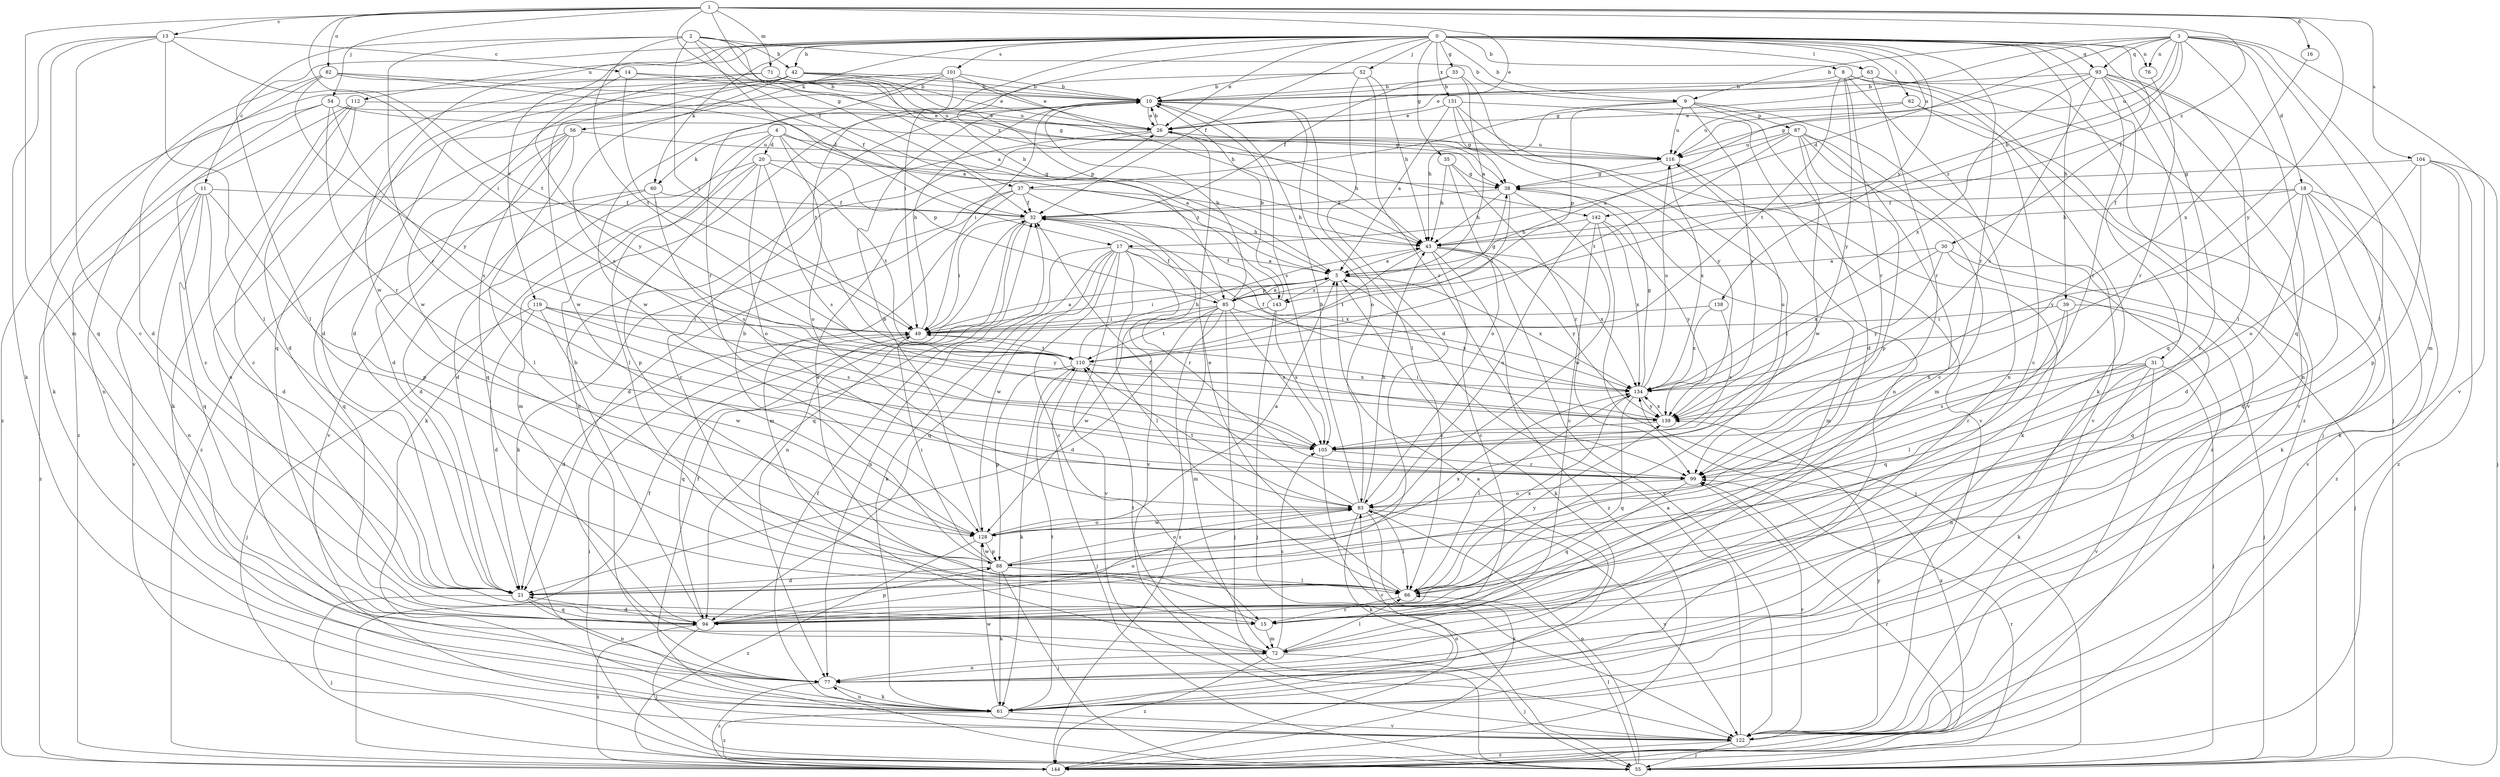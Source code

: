 strict digraph  {
0;
1;
2;
3;
4;
5;
8;
9;
10;
11;
13;
14;
15;
16;
17;
18;
20;
21;
26;
30;
31;
32;
33;
35;
37;
38;
39;
42;
43;
49;
52;
54;
55;
56;
60;
61;
62;
63;
66;
71;
72;
76;
77;
82;
83;
85;
87;
88;
93;
94;
99;
101;
104;
105;
110;
112;
116;
119;
122;
128;
131;
134;
138;
139;
142;
143;
144;
0 -> 8  [label=b];
0 -> 9  [label=b];
0 -> 11  [label=c];
0 -> 26  [label=e];
0 -> 30  [label=f];
0 -> 31  [label=f];
0 -> 32  [label=f];
0 -> 33  [label=g];
0 -> 35  [label=g];
0 -> 39  [label=h];
0 -> 42  [label=h];
0 -> 49  [label=i];
0 -> 52  [label=j];
0 -> 56  [label=k];
0 -> 60  [label=k];
0 -> 62  [label=l];
0 -> 63  [label=l];
0 -> 66  [label=l];
0 -> 76  [label=n];
0 -> 85  [label=p];
0 -> 93  [label=q];
0 -> 99  [label=r];
0 -> 101  [label=s];
0 -> 112  [label=u];
0 -> 116  [label=u];
0 -> 119  [label=v];
0 -> 128  [label=w];
0 -> 131  [label=x];
0 -> 138  [label=y];
1 -> 13  [label=c];
1 -> 16  [label=d];
1 -> 26  [label=e];
1 -> 32  [label=f];
1 -> 37  [label=g];
1 -> 54  [label=j];
1 -> 71  [label=m];
1 -> 72  [label=m];
1 -> 82  [label=o];
1 -> 104  [label=s];
1 -> 110  [label=t];
1 -> 139  [label=y];
1 -> 142  [label=z];
2 -> 5  [label=a];
2 -> 9  [label=b];
2 -> 17  [label=d];
2 -> 42  [label=h];
2 -> 49  [label=i];
2 -> 66  [label=l];
2 -> 99  [label=r];
2 -> 110  [label=t];
2 -> 142  [label=z];
3 -> 9  [label=b];
3 -> 17  [label=d];
3 -> 18  [label=d];
3 -> 37  [label=g];
3 -> 43  [label=h];
3 -> 66  [label=l];
3 -> 72  [label=m];
3 -> 76  [label=n];
3 -> 93  [label=q];
3 -> 94  [label=q];
3 -> 116  [label=u];
3 -> 122  [label=v];
3 -> 143  [label=z];
4 -> 5  [label=a];
4 -> 20  [label=d];
4 -> 60  [label=k];
4 -> 61  [label=k];
4 -> 66  [label=l];
4 -> 83  [label=o];
4 -> 85  [label=p];
4 -> 143  [label=z];
5 -> 49  [label=i];
5 -> 61  [label=k];
5 -> 85  [label=p];
5 -> 134  [label=x];
5 -> 143  [label=z];
8 -> 10  [label=b];
8 -> 61  [label=k];
8 -> 77  [label=n];
8 -> 99  [label=r];
8 -> 110  [label=t];
8 -> 122  [label=v];
8 -> 139  [label=y];
9 -> 21  [label=d];
9 -> 43  [label=h];
9 -> 85  [label=p];
9 -> 87  [label=p];
9 -> 116  [label=u];
9 -> 122  [label=v];
9 -> 139  [label=y];
10 -> 26  [label=e];
10 -> 49  [label=i];
10 -> 66  [label=l];
10 -> 83  [label=o];
10 -> 105  [label=s];
11 -> 21  [label=d];
11 -> 32  [label=f];
11 -> 77  [label=n];
11 -> 88  [label=p];
11 -> 94  [label=q];
11 -> 122  [label=v];
11 -> 144  [label=z];
13 -> 14  [label=c];
13 -> 15  [label=c];
13 -> 49  [label=i];
13 -> 61  [label=k];
13 -> 66  [label=l];
13 -> 94  [label=q];
14 -> 10  [label=b];
14 -> 49  [label=i];
14 -> 116  [label=u];
14 -> 139  [label=y];
15 -> 26  [label=e];
15 -> 72  [label=m];
16 -> 134  [label=x];
17 -> 5  [label=a];
17 -> 15  [label=c];
17 -> 61  [label=k];
17 -> 66  [label=l];
17 -> 77  [label=n];
17 -> 94  [label=q];
17 -> 99  [label=r];
17 -> 122  [label=v];
17 -> 128  [label=w];
17 -> 134  [label=x];
18 -> 21  [label=d];
18 -> 32  [label=f];
18 -> 43  [label=h];
18 -> 61  [label=k];
18 -> 94  [label=q];
18 -> 122  [label=v];
18 -> 139  [label=y];
18 -> 144  [label=z];
20 -> 21  [label=d];
20 -> 38  [label=g];
20 -> 72  [label=m];
20 -> 83  [label=o];
20 -> 88  [label=p];
20 -> 105  [label=s];
20 -> 110  [label=t];
21 -> 55  [label=j];
21 -> 77  [label=n];
21 -> 94  [label=q];
26 -> 10  [label=b];
26 -> 15  [label=c];
26 -> 43  [label=h];
26 -> 77  [label=n];
26 -> 116  [label=u];
30 -> 5  [label=a];
30 -> 55  [label=j];
30 -> 94  [label=q];
30 -> 134  [label=x];
30 -> 139  [label=y];
31 -> 55  [label=j];
31 -> 61  [label=k];
31 -> 77  [label=n];
31 -> 99  [label=r];
31 -> 105  [label=s];
31 -> 122  [label=v];
31 -> 134  [label=x];
32 -> 43  [label=h];
32 -> 49  [label=i];
32 -> 77  [label=n];
32 -> 94  [label=q];
33 -> 5  [label=a];
33 -> 10  [label=b];
33 -> 32  [label=f];
33 -> 66  [label=l];
35 -> 38  [label=g];
35 -> 43  [label=h];
35 -> 83  [label=o];
35 -> 99  [label=r];
37 -> 21  [label=d];
37 -> 32  [label=f];
37 -> 43  [label=h];
37 -> 61  [label=k];
37 -> 72  [label=m];
37 -> 122  [label=v];
38 -> 32  [label=f];
38 -> 43  [label=h];
38 -> 49  [label=i];
38 -> 72  [label=m];
38 -> 128  [label=w];
39 -> 49  [label=i];
39 -> 55  [label=j];
39 -> 66  [label=l];
39 -> 94  [label=q];
42 -> 10  [label=b];
42 -> 21  [label=d];
42 -> 26  [label=e];
42 -> 38  [label=g];
42 -> 77  [label=n];
42 -> 105  [label=s];
42 -> 116  [label=u];
42 -> 128  [label=w];
43 -> 5  [label=a];
43 -> 15  [label=c];
43 -> 110  [label=t];
43 -> 122  [label=v];
43 -> 134  [label=x];
43 -> 139  [label=y];
43 -> 144  [label=z];
49 -> 5  [label=a];
49 -> 10  [label=b];
49 -> 21  [label=d];
49 -> 94  [label=q];
49 -> 110  [label=t];
52 -> 10  [label=b];
52 -> 21  [label=d];
52 -> 43  [label=h];
52 -> 99  [label=r];
52 -> 128  [label=w];
54 -> 15  [label=c];
54 -> 26  [label=e];
54 -> 38  [label=g];
54 -> 77  [label=n];
54 -> 99  [label=r];
54 -> 105  [label=s];
55 -> 32  [label=f];
55 -> 49  [label=i];
55 -> 66  [label=l];
55 -> 83  [label=o];
55 -> 99  [label=r];
56 -> 21  [label=d];
56 -> 66  [label=l];
56 -> 94  [label=q];
56 -> 116  [label=u];
56 -> 122  [label=v];
56 -> 144  [label=z];
60 -> 21  [label=d];
60 -> 32  [label=f];
60 -> 94  [label=q];
60 -> 105  [label=s];
61 -> 77  [label=n];
61 -> 110  [label=t];
61 -> 122  [label=v];
61 -> 128  [label=w];
61 -> 144  [label=z];
62 -> 15  [label=c];
62 -> 26  [label=e];
62 -> 55  [label=j];
62 -> 116  [label=u];
63 -> 10  [label=b];
63 -> 26  [label=e];
63 -> 99  [label=r];
63 -> 122  [label=v];
63 -> 144  [label=z];
66 -> 15  [label=c];
66 -> 26  [label=e];
66 -> 134  [label=x];
66 -> 139  [label=y];
71 -> 10  [label=b];
71 -> 26  [label=e];
71 -> 43  [label=h];
71 -> 128  [label=w];
71 -> 144  [label=z];
72 -> 55  [label=j];
72 -> 66  [label=l];
72 -> 77  [label=n];
72 -> 105  [label=s];
72 -> 110  [label=t];
72 -> 144  [label=z];
76 -> 99  [label=r];
77 -> 5  [label=a];
77 -> 61  [label=k];
77 -> 144  [label=z];
82 -> 5  [label=a];
82 -> 10  [label=b];
82 -> 21  [label=d];
82 -> 32  [label=f];
82 -> 61  [label=k];
82 -> 139  [label=y];
83 -> 10  [label=b];
83 -> 32  [label=f];
83 -> 43  [label=h];
83 -> 61  [label=k];
83 -> 66  [label=l];
83 -> 110  [label=t];
83 -> 122  [label=v];
83 -> 128  [label=w];
83 -> 144  [label=z];
85 -> 5  [label=a];
85 -> 10  [label=b];
85 -> 21  [label=d];
85 -> 32  [label=f];
85 -> 38  [label=g];
85 -> 49  [label=i];
85 -> 55  [label=j];
85 -> 72  [label=m];
85 -> 105  [label=s];
85 -> 128  [label=w];
85 -> 134  [label=x];
85 -> 144  [label=z];
87 -> 5  [label=a];
87 -> 15  [label=c];
87 -> 72  [label=m];
87 -> 88  [label=p];
87 -> 110  [label=t];
87 -> 116  [label=u];
87 -> 128  [label=w];
87 -> 144  [label=z];
88 -> 10  [label=b];
88 -> 21  [label=d];
88 -> 49  [label=i];
88 -> 55  [label=j];
88 -> 61  [label=k];
88 -> 66  [label=l];
88 -> 83  [label=o];
88 -> 128  [label=w];
88 -> 134  [label=x];
93 -> 10  [label=b];
93 -> 15  [label=c];
93 -> 38  [label=g];
93 -> 55  [label=j];
93 -> 77  [label=n];
93 -> 94  [label=q];
93 -> 99  [label=r];
93 -> 105  [label=s];
93 -> 134  [label=x];
94 -> 10  [label=b];
94 -> 21  [label=d];
94 -> 55  [label=j];
94 -> 83  [label=o];
94 -> 88  [label=p];
94 -> 144  [label=z];
99 -> 83  [label=o];
99 -> 94  [label=q];
101 -> 10  [label=b];
101 -> 21  [label=d];
101 -> 43  [label=h];
101 -> 94  [label=q];
101 -> 99  [label=r];
101 -> 110  [label=t];
104 -> 38  [label=g];
104 -> 55  [label=j];
104 -> 61  [label=k];
104 -> 83  [label=o];
104 -> 88  [label=p];
104 -> 144  [label=z];
105 -> 99  [label=r];
105 -> 116  [label=u];
105 -> 122  [label=v];
110 -> 43  [label=h];
110 -> 55  [label=j];
110 -> 61  [label=k];
110 -> 88  [label=p];
110 -> 134  [label=x];
112 -> 15  [label=c];
112 -> 21  [label=d];
112 -> 26  [label=e];
112 -> 61  [label=k];
112 -> 144  [label=z];
116 -> 38  [label=g];
116 -> 61  [label=k];
116 -> 134  [label=x];
119 -> 21  [label=d];
119 -> 49  [label=i];
119 -> 55  [label=j];
119 -> 105  [label=s];
119 -> 128  [label=w];
119 -> 139  [label=y];
122 -> 5  [label=a];
122 -> 32  [label=f];
122 -> 55  [label=j];
122 -> 99  [label=r];
122 -> 139  [label=y];
122 -> 144  [label=z];
128 -> 5  [label=a];
128 -> 10  [label=b];
128 -> 83  [label=o];
128 -> 88  [label=p];
128 -> 144  [label=z];
131 -> 5  [label=a];
131 -> 26  [label=e];
131 -> 38  [label=g];
131 -> 77  [label=n];
131 -> 122  [label=v];
131 -> 139  [label=y];
134 -> 32  [label=f];
134 -> 38  [label=g];
134 -> 66  [label=l];
134 -> 94  [label=q];
134 -> 116  [label=u];
134 -> 139  [label=y];
138 -> 49  [label=i];
138 -> 105  [label=s];
138 -> 134  [label=x];
139 -> 49  [label=i];
139 -> 105  [label=s];
139 -> 134  [label=x];
142 -> 15  [label=c];
142 -> 43  [label=h];
142 -> 55  [label=j];
142 -> 83  [label=o];
142 -> 134  [label=x];
142 -> 139  [label=y];
143 -> 10  [label=b];
143 -> 32  [label=f];
143 -> 55  [label=j];
143 -> 105  [label=s];
143 -> 110  [label=t];
144 -> 32  [label=f];
144 -> 83  [label=o];
144 -> 99  [label=r];
144 -> 134  [label=x];
}
